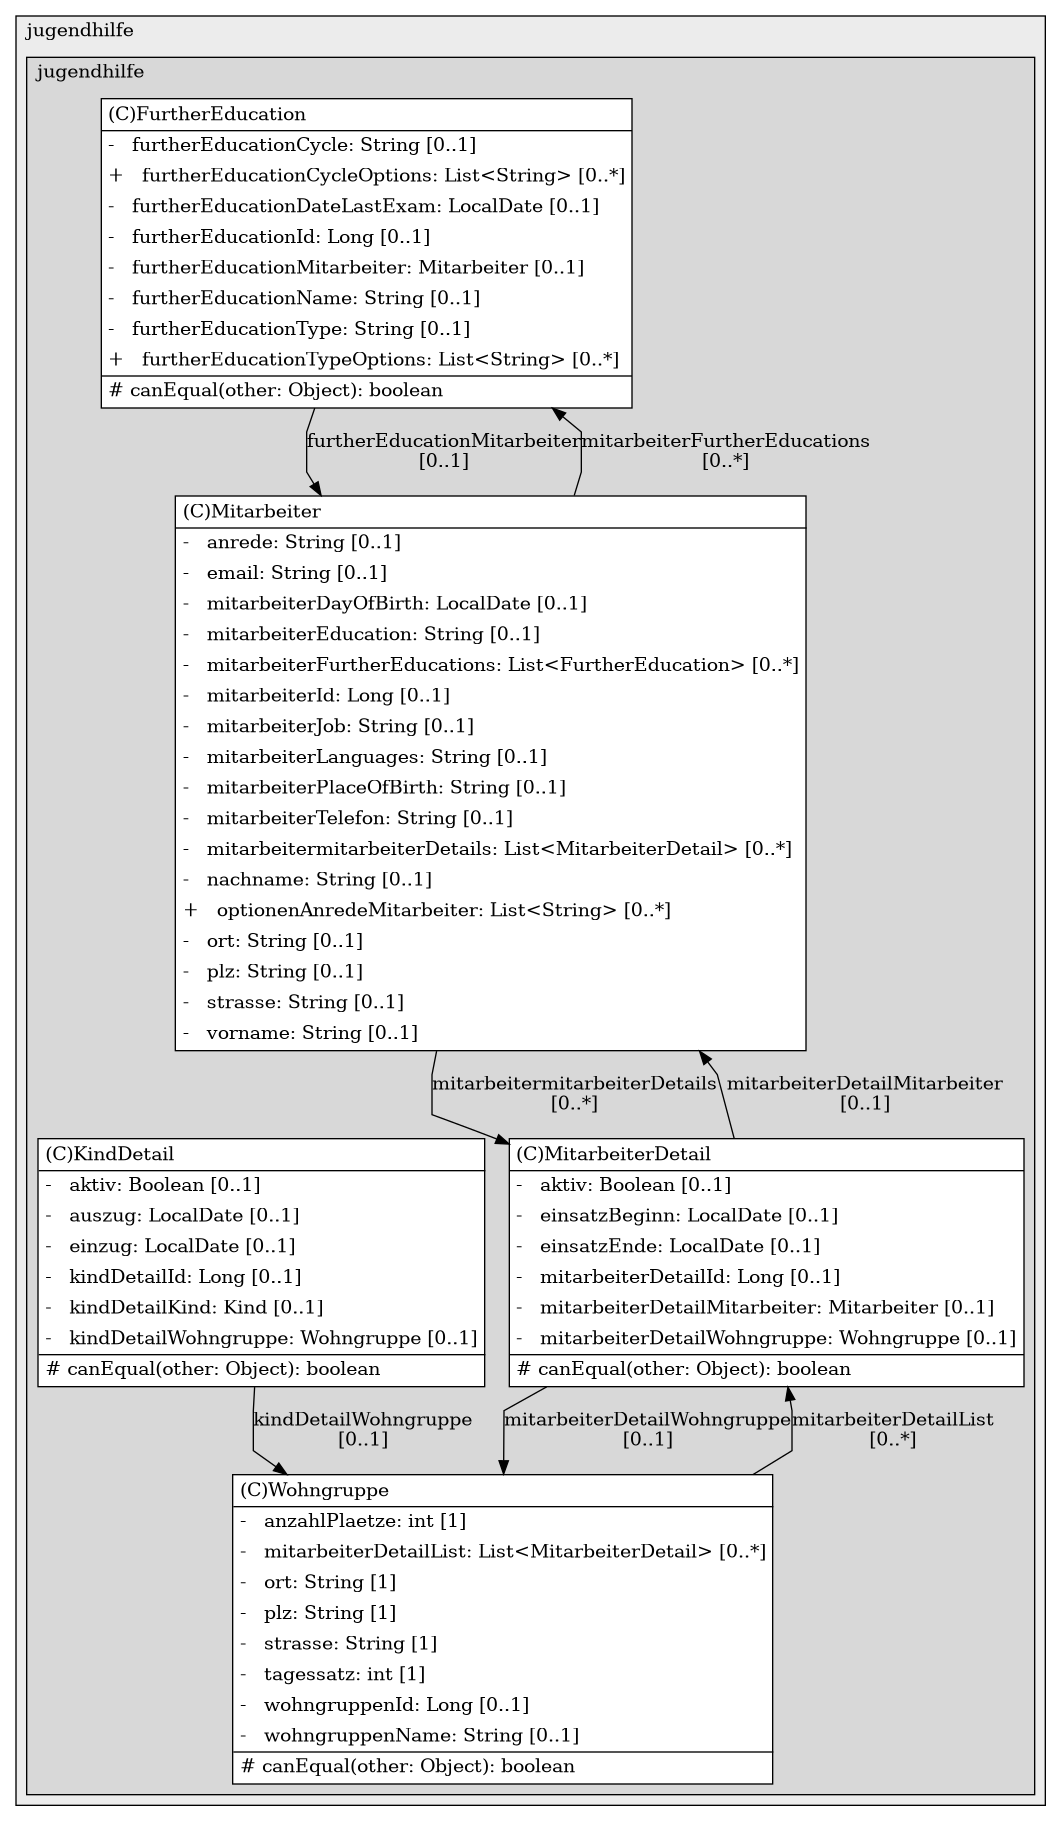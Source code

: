 @startuml

/' diagram meta data start
config=StructureConfiguration;
{
  "projectClassification": {
    "searchMode": "OpenProject", // OpenProject, AllProjects
    "includedProjects": "",
    "pathEndKeywords": "*.impl",
    "isClientPath": "",
    "isClientName": "",
    "isTestPath": "",
    "isTestName": "",
    "isMappingPath": "",
    "isMappingName": "",
    "isDataAccessPath": "",
    "isDataAccessName": "",
    "isDataStructurePath": "",
    "isDataStructureName": "",
    "isInterfaceStructuresPath": "",
    "isInterfaceStructuresName": "",
    "isEntryPointPath": "",
    "isEntryPointName": "",
    "treatFinalFieldsAsMandatory": false
  },
  "graphRestriction": {
    "classPackageExcludeFilter": "",
    "classPackageIncludeFilter": "",
    "classNameExcludeFilter": "",
    "classNameIncludeFilter": "",
    "methodNameExcludeFilter": "",
    "methodNameIncludeFilter": "",
    "removeByInheritance": "", // inheritance/annotation based filtering is done in a second step
    "removeByAnnotation": "",
    "removeByClassPackage": "", // cleanup the graph after inheritance/annotation based filtering is done
    "removeByClassName": "",
    "cutMappings": false,
    "cutEnum": true,
    "cutTests": true,
    "cutClient": true,
    "cutDataAccess": true,
    "cutInterfaceStructures": true,
    "cutDataStructures": true,
    "cutGetterAndSetter": true,
    "cutConstructors": true
  },
  "graphTraversal": {
    "forwardDepth": 3,
    "backwardDepth": 3,
    "classPackageExcludeFilter": "",
    "classPackageIncludeFilter": "",
    "classNameExcludeFilter": "",
    "classNameIncludeFilter": "",
    "methodNameExcludeFilter": "",
    "methodNameIncludeFilter": "",
    "hideMappings": false,
    "hideDataStructures": false,
    "hidePrivateMethods": true,
    "hideInterfaceCalls": true, // indirection: implementation -> interface (is hidden) -> implementation
    "onlyShowApplicationEntryPoints": false, // root node is included
    "useMethodCallsForStructureDiagram": "ForwardOnly" // ForwardOnly, BothDirections, No
  },
  "details": {
    "aggregation": "GroupByClass", // ByClass, GroupByClass, None
    "showClassGenericTypes": true,
    "showMethods": true,
    "showMethodParameterNames": true,
    "showMethodParameterTypes": true,
    "showMethodReturnType": true,
    "showPackageLevels": 2,
    "showDetailedClassStructure": true
  },
  "rootClass": "com.jugendhilfe.jugendhilfe.domain.Wohngruppe",
  "extensionCallbackMethod": "" // qualified.class.name#methodName - signature: public static String method(String)
}
diagram meta data end '/



digraph g {
    rankdir="TB"
    splines=polyline
    

'nodes 
subgraph cluster_1528762891 { 
   	label=jugendhilfe
	labeljust=l
	fillcolor="#ececec"
	style=filled
   
   subgraph cluster_675274072 { 
   	label=jugendhilfe
	labeljust=l
	fillcolor="#d8d8d8"
	style=filled
   
   FurtherEducation679482583[
	label=<<TABLE BORDER="1" CELLBORDER="0" CELLPADDING="4" CELLSPACING="0">
<TR><TD ALIGN="LEFT" >(C)FurtherEducation</TD></TR>
<HR/>
<TR><TD ALIGN="LEFT" >-   furtherEducationCycle: String [0..1]</TD></TR>
<TR><TD ALIGN="LEFT" >+   furtherEducationCycleOptions: List&lt;String&gt; [0..*]</TD></TR>
<TR><TD ALIGN="LEFT" >-   furtherEducationDateLastExam: LocalDate [0..1]</TD></TR>
<TR><TD ALIGN="LEFT" >-   furtherEducationId: Long [0..1]</TD></TR>
<TR><TD ALIGN="LEFT" >-   furtherEducationMitarbeiter: Mitarbeiter [0..1]</TD></TR>
<TR><TD ALIGN="LEFT" >-   furtherEducationName: String [0..1]</TD></TR>
<TR><TD ALIGN="LEFT" >-   furtherEducationType: String [0..1]</TD></TR>
<TR><TD ALIGN="LEFT" >+   furtherEducationTypeOptions: List&lt;String&gt; [0..*]</TD></TR>
<HR/>
<TR><TD ALIGN="LEFT" ># canEqual(other: Object): boolean</TD></TR>
</TABLE>>
	style=filled
	margin=0
	shape=plaintext
	fillcolor="#FFFFFF"
];

KindDetail679482583[
	label=<<TABLE BORDER="1" CELLBORDER="0" CELLPADDING="4" CELLSPACING="0">
<TR><TD ALIGN="LEFT" >(C)KindDetail</TD></TR>
<HR/>
<TR><TD ALIGN="LEFT" >-   aktiv: Boolean [0..1]</TD></TR>
<TR><TD ALIGN="LEFT" >-   auszug: LocalDate [0..1]</TD></TR>
<TR><TD ALIGN="LEFT" >-   einzug: LocalDate [0..1]</TD></TR>
<TR><TD ALIGN="LEFT" >-   kindDetailId: Long [0..1]</TD></TR>
<TR><TD ALIGN="LEFT" >-   kindDetailKind: Kind [0..1]</TD></TR>
<TR><TD ALIGN="LEFT" >-   kindDetailWohngruppe: Wohngruppe [0..1]</TD></TR>
<HR/>
<TR><TD ALIGN="LEFT" ># canEqual(other: Object): boolean</TD></TR>
</TABLE>>
	style=filled
	margin=0
	shape=plaintext
	fillcolor="#FFFFFF"
];

Mitarbeiter679482583[
	label=<<TABLE BORDER="1" CELLBORDER="0" CELLPADDING="4" CELLSPACING="0">
<TR><TD ALIGN="LEFT" >(C)Mitarbeiter</TD></TR>
<HR/>
<TR><TD ALIGN="LEFT" >-   anrede: String [0..1]</TD></TR>
<TR><TD ALIGN="LEFT" >-   email: String [0..1]</TD></TR>
<TR><TD ALIGN="LEFT" >-   mitarbeiterDayOfBirth: LocalDate [0..1]</TD></TR>
<TR><TD ALIGN="LEFT" >-   mitarbeiterEducation: String [0..1]</TD></TR>
<TR><TD ALIGN="LEFT" >-   mitarbeiterFurtherEducations: List&lt;FurtherEducation&gt; [0..*]</TD></TR>
<TR><TD ALIGN="LEFT" >-   mitarbeiterId: Long [0..1]</TD></TR>
<TR><TD ALIGN="LEFT" >-   mitarbeiterJob: String [0..1]</TD></TR>
<TR><TD ALIGN="LEFT" >-   mitarbeiterLanguages: String [0..1]</TD></TR>
<TR><TD ALIGN="LEFT" >-   mitarbeiterPlaceOfBirth: String [0..1]</TD></TR>
<TR><TD ALIGN="LEFT" >-   mitarbeiterTelefon: String [0..1]</TD></TR>
<TR><TD ALIGN="LEFT" >-   mitarbeitermitarbeiterDetails: List&lt;MitarbeiterDetail&gt; [0..*]</TD></TR>
<TR><TD ALIGN="LEFT" >-   nachname: String [0..1]</TD></TR>
<TR><TD ALIGN="LEFT" >+   optionenAnredeMitarbeiter: List&lt;String&gt; [0..*]</TD></TR>
<TR><TD ALIGN="LEFT" >-   ort: String [0..1]</TD></TR>
<TR><TD ALIGN="LEFT" >-   plz: String [0..1]</TD></TR>
<TR><TD ALIGN="LEFT" >-   strasse: String [0..1]</TD></TR>
<TR><TD ALIGN="LEFT" >-   vorname: String [0..1]</TD></TR>
</TABLE>>
	style=filled
	margin=0
	shape=plaintext
	fillcolor="#FFFFFF"
];

MitarbeiterDetail679482583[
	label=<<TABLE BORDER="1" CELLBORDER="0" CELLPADDING="4" CELLSPACING="0">
<TR><TD ALIGN="LEFT" >(C)MitarbeiterDetail</TD></TR>
<HR/>
<TR><TD ALIGN="LEFT" >-   aktiv: Boolean [0..1]</TD></TR>
<TR><TD ALIGN="LEFT" >-   einsatzBeginn: LocalDate [0..1]</TD></TR>
<TR><TD ALIGN="LEFT" >-   einsatzEnde: LocalDate [0..1]</TD></TR>
<TR><TD ALIGN="LEFT" >-   mitarbeiterDetailId: Long [0..1]</TD></TR>
<TR><TD ALIGN="LEFT" >-   mitarbeiterDetailMitarbeiter: Mitarbeiter [0..1]</TD></TR>
<TR><TD ALIGN="LEFT" >-   mitarbeiterDetailWohngruppe: Wohngruppe [0..1]</TD></TR>
<HR/>
<TR><TD ALIGN="LEFT" ># canEqual(other: Object): boolean</TD></TR>
</TABLE>>
	style=filled
	margin=0
	shape=plaintext
	fillcolor="#FFFFFF"
];

Wohngruppe679482583[
	label=<<TABLE BORDER="1" CELLBORDER="0" CELLPADDING="4" CELLSPACING="0">
<TR><TD ALIGN="LEFT" >(C)Wohngruppe</TD></TR>
<HR/>
<TR><TD ALIGN="LEFT" >-   anzahlPlaetze: int [1]</TD></TR>
<TR><TD ALIGN="LEFT" >-   mitarbeiterDetailList: List&lt;MitarbeiterDetail&gt; [0..*]</TD></TR>
<TR><TD ALIGN="LEFT" >-   ort: String [1]</TD></TR>
<TR><TD ALIGN="LEFT" >-   plz: String [1]</TD></TR>
<TR><TD ALIGN="LEFT" >-   strasse: String [1]</TD></TR>
<TR><TD ALIGN="LEFT" >-   tagessatz: int [1]</TD></TR>
<TR><TD ALIGN="LEFT" >-   wohngruppenId: Long [0..1]</TD></TR>
<TR><TD ALIGN="LEFT" >-   wohngruppenName: String [0..1]</TD></TR>
<HR/>
<TR><TD ALIGN="LEFT" ># canEqual(other: Object): boolean</TD></TR>
</TABLE>>
	style=filled
	margin=0
	shape=plaintext
	fillcolor="#FFFFFF"
];
} 
} 

'edges    
FurtherEducation679482583 -> Mitarbeiter679482583[label="furtherEducationMitarbeiter
[0..1]"];
KindDetail679482583 -> Wohngruppe679482583[label="kindDetailWohngruppe
[0..1]"];
Mitarbeiter679482583 -> FurtherEducation679482583[label="mitarbeiterFurtherEducations
[0..*]"];
Mitarbeiter679482583 -> MitarbeiterDetail679482583[label="mitarbeitermitarbeiterDetails
[0..*]"];
MitarbeiterDetail679482583 -> Mitarbeiter679482583[label="mitarbeiterDetailMitarbeiter
[0..1]"];
MitarbeiterDetail679482583 -> Wohngruppe679482583[label="mitarbeiterDetailWohngruppe
[0..1]"];
Wohngruppe679482583 -> MitarbeiterDetail679482583[label="mitarbeiterDetailList
[0..*]"];
    
}
@enduml